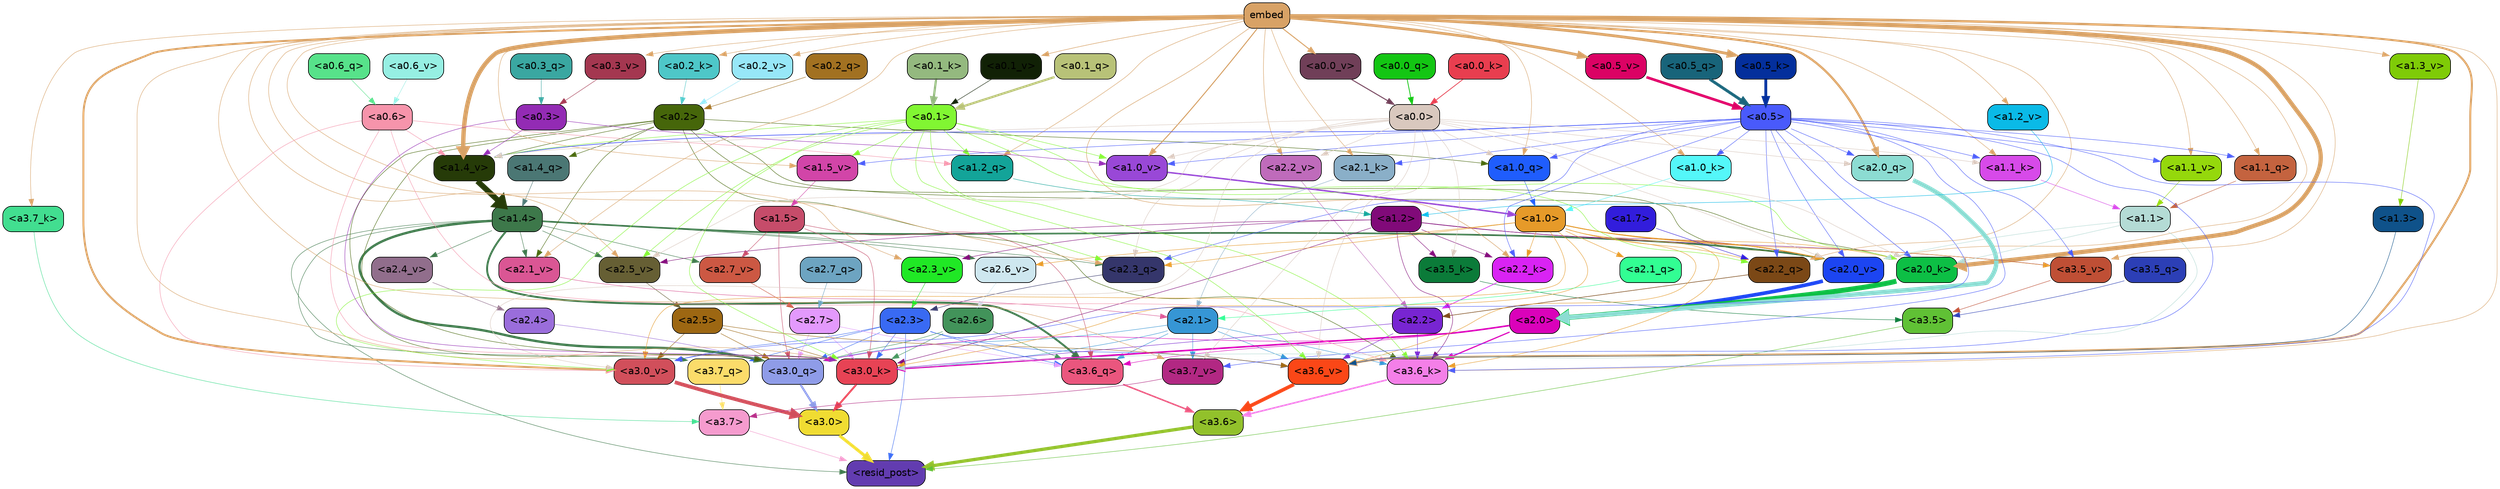 strict digraph "" {
	graph [bgcolor=transparent,
		layout=dot,
		overlap=false,
		splines=true
	];
	"<a3.7>"	[color=black,
		fillcolor="#f59bce",
		fontname=Helvetica,
		shape=box,
		style="filled, rounded"];
	"<resid_post>"	[color=black,
		fillcolor="#623cb0",
		fontname=Helvetica,
		shape=box,
		style="filled, rounded"];
	"<a3.7>" -> "<resid_post>"	[color="#f59bce",
		penwidth=0.6239100098609924];
	"<a3.6>"	[color=black,
		fillcolor="#92c12b",
		fontname=Helvetica,
		shape=box,
		style="filled, rounded"];
	"<a3.6>" -> "<resid_post>"	[color="#92c12b",
		penwidth=4.569062113761902];
	"<a3.5>"	[color=black,
		fillcolor="#60c135",
		fontname=Helvetica,
		shape=box,
		style="filled, rounded"];
	"<a3.5>" -> "<resid_post>"	[color="#60c135",
		penwidth=0.6];
	"<a3.0>"	[color=black,
		fillcolor="#f0dc32",
		fontname=Helvetica,
		shape=box,
		style="filled, rounded"];
	"<a3.0>" -> "<resid_post>"	[color="#f0dc32",
		penwidth=4.283544182777405];
	"<a2.3>"	[color=black,
		fillcolor="#396af3",
		fontname=Helvetica,
		shape=box,
		style="filled, rounded"];
	"<a2.3>" -> "<resid_post>"	[color="#396af3",
		penwidth=0.6];
	"<a3.7_q>"	[color=black,
		fillcolor="#fbdc6a",
		fontname=Helvetica,
		shape=box,
		style="filled, rounded"];
	"<a2.3>" -> "<a3.7_q>"	[color="#396af3",
		penwidth=0.6];
	"<a3.6_q>"	[color=black,
		fillcolor="#ea567e",
		fontname=Helvetica,
		shape=box,
		style="filled, rounded"];
	"<a2.3>" -> "<a3.6_q>"	[color="#396af3",
		penwidth=0.6];
	"<a3.0_q>"	[color=black,
		fillcolor="#8f9ce8",
		fontname=Helvetica,
		shape=box,
		style="filled, rounded"];
	"<a2.3>" -> "<a3.0_q>"	[color="#396af3",
		penwidth=0.6];
	"<a3.0_k>"	[color=black,
		fillcolor="#e74355",
		fontname=Helvetica,
		shape=box,
		style="filled, rounded"];
	"<a2.3>" -> "<a3.0_k>"	[color="#396af3",
		penwidth=0.6];
	"<a3.6_v>"	[color=black,
		fillcolor="#fb4717",
		fontname=Helvetica,
		shape=box,
		style="filled, rounded"];
	"<a2.3>" -> "<a3.6_v>"	[color="#396af3",
		penwidth=0.6];
	"<a3.0_v>"	[color=black,
		fillcolor="#d14f5b",
		fontname=Helvetica,
		shape=box,
		style="filled, rounded"];
	"<a2.3>" -> "<a3.0_v>"	[color="#396af3",
		penwidth=0.6];
	"<a1.4>"	[color=black,
		fillcolor="#3d784a",
		fontname=Helvetica,
		shape=box,
		style="filled, rounded"];
	"<a1.4>" -> "<resid_post>"	[color="#3d784a",
		penwidth=0.6];
	"<a1.4>" -> "<a3.7_q>"	[color="#3d784a",
		penwidth=0.6];
	"<a1.4>" -> "<a3.6_q>"	[color="#3d784a",
		penwidth=2.6908124685287476];
	"<a1.4>" -> "<a3.0_q>"	[color="#3d784a",
		penwidth=3.32076895236969];
	"<a2.3_q>"	[color=black,
		fillcolor="#35366b",
		fontname=Helvetica,
		shape=box,
		style="filled, rounded"];
	"<a1.4>" -> "<a2.3_q>"	[color="#3d784a",
		penwidth=0.6];
	"<a2.7_v>"	[color=black,
		fillcolor="#cc5843",
		fontname=Helvetica,
		shape=box,
		style="filled, rounded"];
	"<a1.4>" -> "<a2.7_v>"	[color="#3d784a",
		penwidth=0.6];
	"<a2.6_v>"	[color=black,
		fillcolor="#cee7ef",
		fontname=Helvetica,
		shape=box,
		style="filled, rounded"];
	"<a1.4>" -> "<a2.6_v>"	[color="#3d784a",
		penwidth=0.6];
	"<a2.5_v>"	[color=black,
		fillcolor="#665f34",
		fontname=Helvetica,
		shape=box,
		style="filled, rounded"];
	"<a1.4>" -> "<a2.5_v>"	[color="#3d784a",
		penwidth=0.6];
	"<a2.4_v>"	[color=black,
		fillcolor="#916e8c",
		fontname=Helvetica,
		shape=box,
		style="filled, rounded"];
	"<a1.4>" -> "<a2.4_v>"	[color="#3d784a",
		penwidth=0.6];
	"<a2.1_v>"	[color=black,
		fillcolor="#da5694",
		fontname=Helvetica,
		shape=box,
		style="filled, rounded"];
	"<a1.4>" -> "<a2.1_v>"	[color="#3d784a",
		penwidth=0.6];
	"<a2.0_v>"	[color=black,
		fillcolor="#1c45f2",
		fontname=Helvetica,
		shape=box,
		style="filled, rounded"];
	"<a1.4>" -> "<a2.0_v>"	[color="#3d784a",
		penwidth=2.3065454959869385];
	"<a3.7_q>" -> "<a3.7>"	[color="#fbdc6a",
		penwidth=0.6];
	"<a3.6_q>" -> "<a3.6>"	[color="#ea567e",
		penwidth=2.03758105635643];
	"<a3.5_q>"	[color=black,
		fillcolor="#2c3fb6",
		fontname=Helvetica,
		shape=box,
		style="filled, rounded"];
	"<a3.5_q>" -> "<a3.5>"	[color="#2c3fb6",
		penwidth=0.6];
	"<a3.0_q>" -> "<a3.0>"	[color="#8f9ce8",
		penwidth=2.8638100624084473];
	"<a3.7_k>"	[color=black,
		fillcolor="#42de90",
		fontname=Helvetica,
		shape=box,
		style="filled, rounded"];
	"<a3.7_k>" -> "<a3.7>"	[color="#42de90",
		penwidth=0.6];
	"<a3.6_k>"	[color=black,
		fillcolor="#f47fe8",
		fontname=Helvetica,
		shape=box,
		style="filled, rounded"];
	"<a3.6_k>" -> "<a3.6>"	[color="#f47fe8",
		penwidth=2.174198240041733];
	"<a3.5_k>"	[color=black,
		fillcolor="#0b7b39",
		fontname=Helvetica,
		shape=box,
		style="filled, rounded"];
	"<a3.5_k>" -> "<a3.5>"	[color="#0b7b39",
		penwidth=0.6];
	"<a3.0_k>" -> "<a3.0>"	[color="#e74355",
		penwidth=2.6274144649505615];
	"<a3.7_v>"	[color=black,
		fillcolor="#b22883",
		fontname=Helvetica,
		shape=box,
		style="filled, rounded"];
	"<a3.7_v>" -> "<a3.7>"	[color="#b22883",
		penwidth=0.6];
	"<a3.6_v>" -> "<a3.6>"	[color="#fb4717",
		penwidth=5.002329230308533];
	"<a3.5_v>"	[color=black,
		fillcolor="#bf4f35",
		fontname=Helvetica,
		shape=box,
		style="filled, rounded"];
	"<a3.5_v>" -> "<a3.5>"	[color="#bf4f35",
		penwidth=0.6];
	"<a3.0_v>" -> "<a3.0>"	[color="#d14f5b",
		penwidth=5.188832879066467];
	"<a2.7>"	[color=black,
		fillcolor="#e399fc",
		fontname=Helvetica,
		shape=box,
		style="filled, rounded"];
	"<a2.7>" -> "<a3.6_q>"	[color="#e399fc",
		penwidth=0.6];
	"<a2.7>" -> "<a3.0_q>"	[color="#e399fc",
		penwidth=0.6];
	"<a2.7>" -> "<a3.0_k>"	[color="#e399fc",
		penwidth=0.6];
	"<a2.6>"	[color=black,
		fillcolor="#42935a",
		fontname=Helvetica,
		shape=box,
		style="filled, rounded"];
	"<a2.6>" -> "<a3.6_q>"	[color="#42935a",
		penwidth=0.6];
	"<a2.6>" -> "<a3.0_q>"	[color="#42935a",
		penwidth=0.6];
	"<a2.6>" -> "<a3.0_k>"	[color="#42935a",
		penwidth=0.6];
	"<a2.1>"	[color=black,
		fillcolor="#3696d5",
		fontname=Helvetica,
		shape=box,
		style="filled, rounded"];
	"<a2.1>" -> "<a3.6_q>"	[color="#3696d5",
		penwidth=0.6];
	"<a2.1>" -> "<a3.0_q>"	[color="#3696d5",
		penwidth=0.6];
	"<a2.1>" -> "<a3.6_k>"	[color="#3696d5",
		penwidth=0.6];
	"<a2.1>" -> "<a3.0_k>"	[color="#3696d5",
		penwidth=0.6];
	"<a2.1>" -> "<a3.7_v>"	[color="#3696d5",
		penwidth=0.6];
	"<a2.1>" -> "<a3.6_v>"	[color="#3696d5",
		penwidth=0.6];
	"<a2.0>"	[color=black,
		fillcolor="#da02ba",
		fontname=Helvetica,
		shape=box,
		style="filled, rounded"];
	"<a2.0>" -> "<a3.6_q>"	[color="#da02ba",
		penwidth=0.6];
	"<a2.0>" -> "<a3.0_q>"	[color="#da02ba",
		penwidth=0.6];
	"<a2.0>" -> "<a3.6_k>"	[color="#da02ba",
		penwidth=1.6254686117172241];
	"<a2.0>" -> "<a3.0_k>"	[color="#da02ba",
		penwidth=2.182972814887762];
	"<a1.5>"	[color=black,
		fillcolor="#c64c6a",
		fontname=Helvetica,
		shape=box,
		style="filled, rounded"];
	"<a1.5>" -> "<a3.6_q>"	[color="#c64c6a",
		penwidth=0.6];
	"<a1.5>" -> "<a3.0_q>"	[color="#c64c6a",
		penwidth=0.6];
	"<a1.5>" -> "<a3.0_k>"	[color="#c64c6a",
		penwidth=0.6];
	"<a1.5>" -> "<a2.7_v>"	[color="#c64c6a",
		penwidth=0.6];
	"<a2.5>"	[color=black,
		fillcolor="#9d6712",
		fontname=Helvetica,
		shape=box,
		style="filled, rounded"];
	"<a2.5>" -> "<a3.0_q>"	[color="#9d6712",
		penwidth=0.6];
	"<a2.5>" -> "<a3.0_k>"	[color="#9d6712",
		penwidth=0.6];
	"<a2.5>" -> "<a3.6_v>"	[color="#9d6712",
		penwidth=0.6];
	"<a2.5>" -> "<a3.0_v>"	[color="#9d6712",
		penwidth=0.6];
	"<a2.4>"	[color=black,
		fillcolor="#9a6ddb",
		fontname=Helvetica,
		shape=box,
		style="filled, rounded"];
	"<a2.4>" -> "<a3.0_q>"	[color="#9a6ddb",
		penwidth=0.6];
	"<a0.2>"	[color=black,
		fillcolor="#46660a",
		fontname=Helvetica,
		shape=box,
		style="filled, rounded"];
	"<a0.2>" -> "<a3.0_q>"	[color="#46660a",
		penwidth=0.6];
	"<a0.2>" -> "<a3.6_k>"	[color="#46660a",
		penwidth=0.6];
	"<a0.2>" -> "<a3.0_k>"	[color="#46660a",
		penwidth=0.6];
	"<a2.0_k>"	[color=black,
		fillcolor="#0dbf45",
		fontname=Helvetica,
		shape=box,
		style="filled, rounded"];
	"<a0.2>" -> "<a2.0_k>"	[color="#46660a",
		penwidth=0.6];
	"<a0.2>" -> "<a2.1_v>"	[color="#46660a",
		penwidth=0.6];
	"<a0.2>" -> "<a2.0_v>"	[color="#46660a",
		penwidth=0.6];
	"<a1.4_q>"	[color=black,
		fillcolor="#4b7774",
		fontname=Helvetica,
		shape=box,
		style="filled, rounded"];
	"<a0.2>" -> "<a1.4_q>"	[color="#46660a",
		penwidth=0.6];
	"<a1.0_q>"	[color=black,
		fillcolor="#1f5dfd",
		fontname=Helvetica,
		shape=box,
		style="filled, rounded"];
	"<a0.2>" -> "<a1.0_q>"	[color="#46660a",
		penwidth=0.6];
	"<a1.4_v>"	[color=black,
		fillcolor="#263b08",
		fontname=Helvetica,
		shape=box,
		style="filled, rounded"];
	"<a0.2>" -> "<a1.4_v>"	[color="#46660a",
		penwidth=0.6];
	embed	[color=black,
		fillcolor="#d8a266",
		fontname=Helvetica,
		shape=box,
		style="filled, rounded"];
	embed -> "<a3.7_k>"	[color="#d8a266",
		penwidth=0.6];
	embed -> "<a3.6_k>"	[color="#d8a266",
		penwidth=0.6];
	embed -> "<a3.0_k>"	[color="#d8a266",
		penwidth=0.6];
	embed -> "<a3.7_v>"	[color="#d8a266",
		penwidth=0.6];
	embed -> "<a3.6_v>"	[color="#d8a266",
		penwidth=2.809220314025879];
	embed -> "<a3.5_v>"	[color="#d8a266",
		penwidth=0.6];
	embed -> "<a3.0_v>"	[color="#d8a266",
		penwidth=2.754121422767639];
	embed -> "<a2.3_q>"	[color="#d8a266",
		penwidth=0.6];
	"<a2.2_q>"	[color=black,
		fillcolor="#7b4816",
		fontname=Helvetica,
		shape=box,
		style="filled, rounded"];
	embed -> "<a2.2_q>"	[color="#d8a266",
		penwidth=0.6];
	"<a2.0_q>"	[color=black,
		fillcolor="#8cdcd2",
		fontname=Helvetica,
		shape=box,
		style="filled, rounded"];
	embed -> "<a2.0_q>"	[color="#d8a266",
		penwidth=3.102177858352661];
	"<a2.2_k>"	[color=black,
		fillcolor="#d923f4",
		fontname=Helvetica,
		shape=box,
		style="filled, rounded"];
	embed -> "<a2.2_k>"	[color="#d8a266",
		penwidth=0.6805839538574219];
	"<a2.1_k>"	[color=black,
		fillcolor="#8aafc8",
		fontname=Helvetica,
		shape=box,
		style="filled, rounded"];
	embed -> "<a2.1_k>"	[color="#d8a266",
		penwidth=0.6];
	embed -> "<a2.0_k>"	[color="#d8a266",
		penwidth=5.977519929409027];
	embed -> "<a2.5_v>"	[color="#d8a266",
		penwidth=0.6];
	"<a2.3_v>"	[color=black,
		fillcolor="#20e825",
		fontname=Helvetica,
		shape=box,
		style="filled, rounded"];
	embed -> "<a2.3_v>"	[color="#d8a266",
		penwidth=0.6];
	"<a2.2_v>"	[color=black,
		fillcolor="#bf6bbb",
		fontname=Helvetica,
		shape=box,
		style="filled, rounded"];
	embed -> "<a2.2_v>"	[color="#d8a266",
		penwidth=0.6436443328857422];
	embed -> "<a2.1_v>"	[color="#d8a266",
		penwidth=0.6];
	embed -> "<a2.0_v>"	[color="#d8a266",
		penwidth=0.6];
	"<a1.2_q>"	[color=black,
		fillcolor="#13a499",
		fontname=Helvetica,
		shape=box,
		style="filled, rounded"];
	embed -> "<a1.2_q>"	[color="#d8a266",
		penwidth=0.6224298477172852];
	"<a1.1_q>"	[color=black,
		fillcolor="#c4633f",
		fontname=Helvetica,
		shape=box,
		style="filled, rounded"];
	embed -> "<a1.1_q>"	[color="#d8a266",
		penwidth=0.6];
	embed -> "<a1.0_q>"	[color="#d8a266",
		penwidth=0.6];
	"<a1.1_k>"	[color=black,
		fillcolor="#d74ae9",
		fontname=Helvetica,
		shape=box,
		style="filled, rounded"];
	embed -> "<a1.1_k>"	[color="#d8a266",
		penwidth=0.6];
	"<a1.0_k>"	[color=black,
		fillcolor="#54f7f9",
		fontname=Helvetica,
		shape=box,
		style="filled, rounded"];
	embed -> "<a1.0_k>"	[color="#d8a266",
		penwidth=0.6];
	"<a1.5_v>"	[color=black,
		fillcolor="#d245a8",
		fontname=Helvetica,
		shape=box,
		style="filled, rounded"];
	embed -> "<a1.5_v>"	[color="#d8a266",
		penwidth=0.6];
	embed -> "<a1.4_v>"	[color="#d8a266",
		penwidth=6.155339062213898];
	"<a1.3_v>"	[color=black,
		fillcolor="#7fcb07",
		fontname=Helvetica,
		shape=box,
		style="filled, rounded"];
	embed -> "<a1.3_v>"	[color="#d8a266",
		penwidth=0.6];
	"<a1.2_v>"	[color=black,
		fillcolor="#0abae7",
		fontname=Helvetica,
		shape=box,
		style="filled, rounded"];
	embed -> "<a1.2_v>"	[color="#d8a266",
		penwidth=0.6];
	"<a1.1_v>"	[color=black,
		fillcolor="#95d80c",
		fontname=Helvetica,
		shape=box,
		style="filled, rounded"];
	embed -> "<a1.1_v>"	[color="#d8a266",
		penwidth=0.6];
	"<a1.0_v>"	[color=black,
		fillcolor="#9948d7",
		fontname=Helvetica,
		shape=box,
		style="filled, rounded"];
	embed -> "<a1.0_v>"	[color="#d8a266",
		penwidth=1.3890299797058105];
	"<a0.5_k>"	[color=black,
		fillcolor="#042f9c",
		fontname=Helvetica,
		shape=box,
		style="filled, rounded"];
	embed -> "<a0.5_k>"	[color="#d8a266",
		penwidth=3.961596131324768];
	"<a0.2_k>"	[color=black,
		fillcolor="#4ec7c8",
		fontname=Helvetica,
		shape=box,
		style="filled, rounded"];
	embed -> "<a0.2_k>"	[color="#d8a266",
		penwidth=0.6];
	"<a0.5_v>"	[color=black,
		fillcolor="#db0264",
		fontname=Helvetica,
		shape=box,
		style="filled, rounded"];
	embed -> "<a0.5_v>"	[color="#d8a266",
		penwidth=3.8657681941986084];
	"<a0.3_v>"	[color=black,
		fillcolor="#a43750",
		fontname=Helvetica,
		shape=box,
		style="filled, rounded"];
	embed -> "<a0.3_v>"	[color="#d8a266",
		penwidth=0.6];
	"<a0.2_v>"	[color=black,
		fillcolor="#97e7f8",
		fontname=Helvetica,
		shape=box,
		style="filled, rounded"];
	embed -> "<a0.2_v>"	[color="#d8a266",
		penwidth=0.6];
	"<a0.1_v>"	[color=black,
		fillcolor="#112106",
		fontname=Helvetica,
		shape=box,
		style="filled, rounded"];
	embed -> "<a0.1_v>"	[color="#d8a266",
		penwidth=0.7226338386535645];
	"<a0.0_v>"	[color=black,
		fillcolor="#703f58",
		fontname=Helvetica,
		shape=box,
		style="filled, rounded"];
	embed -> "<a0.0_v>"	[color="#d8a266",
		penwidth=1.3709254264831543];
	"<a2.2>"	[color=black,
		fillcolor="#7825d2",
		fontname=Helvetica,
		shape=box,
		style="filled, rounded"];
	"<a2.2>" -> "<a3.6_k>"	[color="#7825d2",
		penwidth=0.6];
	"<a2.2>" -> "<a3.0_k>"	[color="#7825d2",
		penwidth=0.6065438985824585];
	"<a2.2>" -> "<a3.6_v>"	[color="#7825d2",
		penwidth=0.6];
	"<a1.2>"	[color=black,
		fillcolor="#810a79",
		fontname=Helvetica,
		shape=box,
		style="filled, rounded"];
	"<a1.2>" -> "<a3.6_k>"	[color="#810a79",
		penwidth=0.6];
	"<a1.2>" -> "<a3.5_k>"	[color="#810a79",
		penwidth=0.6];
	"<a1.2>" -> "<a3.0_k>"	[color="#810a79",
		penwidth=0.6];
	"<a1.2>" -> "<a3.5_v>"	[color="#810a79",
		penwidth=0.6];
	"<a1.2>" -> "<a2.2_k>"	[color="#810a79",
		penwidth=0.6];
	"<a1.2>" -> "<a2.5_v>"	[color="#810a79",
		penwidth=0.6];
	"<a1.2>" -> "<a2.3_v>"	[color="#810a79",
		penwidth=0.6];
	"<a1.2>" -> "<a2.0_v>"	[color="#810a79",
		penwidth=0.6];
	"<a1.0>"	[color=black,
		fillcolor="#e69a29",
		fontname=Helvetica,
		shape=box,
		style="filled, rounded"];
	"<a1.0>" -> "<a3.6_k>"	[color="#e69a29",
		penwidth=0.6];
	"<a1.0>" -> "<a3.0_k>"	[color="#e69a29",
		penwidth=0.6];
	"<a1.0>" -> "<a3.6_v>"	[color="#e69a29",
		penwidth=0.6];
	"<a1.0>" -> "<a3.5_v>"	[color="#e69a29",
		penwidth=0.6];
	"<a1.0>" -> "<a3.0_v>"	[color="#e69a29",
		penwidth=0.6];
	"<a1.0>" -> "<a2.3_q>"	[color="#e69a29",
		penwidth=0.6];
	"<a1.0>" -> "<a2.2_q>"	[color="#e69a29",
		penwidth=0.6];
	"<a2.1_q>"	[color=black,
		fillcolor="#32fe93",
		fontname=Helvetica,
		shape=box,
		style="filled, rounded"];
	"<a1.0>" -> "<a2.1_q>"	[color="#e69a29",
		penwidth=0.6];
	"<a1.0>" -> "<a2.2_k>"	[color="#e69a29",
		penwidth=0.6];
	"<a1.0>" -> "<a2.0_k>"	[color="#e69a29",
		penwidth=0.6];
	"<a1.0>" -> "<a2.6_v>"	[color="#e69a29",
		penwidth=0.6];
	"<a1.0>" -> "<a2.0_v>"	[color="#e69a29",
		penwidth=1.2192587852478027];
	"<a0.6>"	[color=black,
		fillcolor="#f694ab",
		fontname=Helvetica,
		shape=box,
		style="filled, rounded"];
	"<a0.6>" -> "<a3.6_k>"	[color="#f694ab",
		penwidth=0.6];
	"<a0.6>" -> "<a3.0_k>"	[color="#f694ab",
		penwidth=0.6];
	"<a0.6>" -> "<a3.0_v>"	[color="#f694ab",
		penwidth=0.6];
	"<a0.6>" -> "<a1.2_q>"	[color="#f694ab",
		penwidth=0.6];
	"<a0.6>" -> "<a1.4_v>"	[color="#f694ab",
		penwidth=0.6];
	"<a0.5>"	[color=black,
		fillcolor="#495afb",
		fontname=Helvetica,
		shape=box,
		style="filled, rounded"];
	"<a0.5>" -> "<a3.6_k>"	[color="#495afb",
		penwidth=0.6];
	"<a0.5>" -> "<a3.7_v>"	[color="#495afb",
		penwidth=0.6];
	"<a0.5>" -> "<a3.6_v>"	[color="#495afb",
		penwidth=0.6];
	"<a0.5>" -> "<a3.5_v>"	[color="#495afb",
		penwidth=0.6];
	"<a0.5>" -> "<a3.0_v>"	[color="#495afb",
		penwidth=0.6120390892028809];
	"<a0.5>" -> "<a2.3_q>"	[color="#495afb",
		penwidth=0.6];
	"<a0.5>" -> "<a2.2_q>"	[color="#495afb",
		penwidth=0.6];
	"<a0.5>" -> "<a2.0_q>"	[color="#495afb",
		penwidth=0.6];
	"<a0.5>" -> "<a2.2_k>"	[color="#495afb",
		penwidth=0.6];
	"<a0.5>" -> "<a2.1_k>"	[color="#495afb",
		penwidth=0.6];
	"<a0.5>" -> "<a2.0_k>"	[color="#495afb",
		penwidth=0.658348560333252];
	"<a0.5>" -> "<a2.0_v>"	[color="#495afb",
		penwidth=0.6];
	"<a0.5>" -> "<a1.1_q>"	[color="#495afb",
		penwidth=0.6];
	"<a0.5>" -> "<a1.0_q>"	[color="#495afb",
		penwidth=0.6];
	"<a0.5>" -> "<a1.1_k>"	[color="#495afb",
		penwidth=0.6];
	"<a0.5>" -> "<a1.0_k>"	[color="#495afb",
		penwidth=0.6];
	"<a0.5>" -> "<a1.5_v>"	[color="#495afb",
		penwidth=0.6];
	"<a0.5>" -> "<a1.4_v>"	[color="#495afb",
		penwidth=0.9002184867858887];
	"<a0.5>" -> "<a1.1_v>"	[color="#495afb",
		penwidth=0.6];
	"<a0.5>" -> "<a1.0_v>"	[color="#495afb",
		penwidth=0.6];
	"<a0.1>"	[color=black,
		fillcolor="#81f632",
		fontname=Helvetica,
		shape=box,
		style="filled, rounded"];
	"<a0.1>" -> "<a3.6_k>"	[color="#81f632",
		penwidth=0.6];
	"<a0.1>" -> "<a3.0_k>"	[color="#81f632",
		penwidth=0.6];
	"<a0.1>" -> "<a3.6_v>"	[color="#81f632",
		penwidth=0.6];
	"<a0.1>" -> "<a3.0_v>"	[color="#81f632",
		penwidth=0.6];
	"<a0.1>" -> "<a2.3_q>"	[color="#81f632",
		penwidth=0.6];
	"<a0.1>" -> "<a2.2_q>"	[color="#81f632",
		penwidth=0.6];
	"<a0.1>" -> "<a2.0_k>"	[color="#81f632",
		penwidth=0.6];
	"<a0.1>" -> "<a2.5_v>"	[color="#81f632",
		penwidth=0.6];
	"<a0.1>" -> "<a1.2_q>"	[color="#81f632",
		penwidth=0.6];
	"<a0.1>" -> "<a1.5_v>"	[color="#81f632",
		penwidth=0.6];
	"<a0.1>" -> "<a1.4_v>"	[color="#81f632",
		penwidth=0.6];
	"<a0.1>" -> "<a1.0_v>"	[color="#81f632",
		penwidth=0.6];
	"<a0.0>"	[color=black,
		fillcolor="#d9c8be",
		fontname=Helvetica,
		shape=box,
		style="filled, rounded"];
	"<a0.0>" -> "<a3.5_k>"	[color="#d9c8be",
		penwidth=0.6];
	"<a0.0>" -> "<a3.7_v>"	[color="#d9c8be",
		penwidth=0.6];
	"<a0.0>" -> "<a3.6_v>"	[color="#d9c8be",
		penwidth=0.6];
	"<a0.0>" -> "<a3.0_v>"	[color="#d9c8be",
		penwidth=0.6];
	"<a0.0>" -> "<a2.3_q>"	[color="#d9c8be",
		penwidth=0.6];
	"<a0.0>" -> "<a2.0_q>"	[color="#d9c8be",
		penwidth=0.6];
	"<a0.0>" -> "<a2.0_k>"	[color="#d9c8be",
		penwidth=0.6];
	"<a0.0>" -> "<a2.5_v>"	[color="#d9c8be",
		penwidth=0.6];
	"<a0.0>" -> "<a2.2_v>"	[color="#d9c8be",
		penwidth=0.6];
	"<a0.0>" -> "<a2.0_v>"	[color="#d9c8be",
		penwidth=0.6];
	"<a0.0>" -> "<a1.0_q>"	[color="#d9c8be",
		penwidth=0.6];
	"<a0.0>" -> "<a1.1_k>"	[color="#d9c8be",
		penwidth=0.6];
	"<a0.0>" -> "<a1.4_v>"	[color="#d9c8be",
		penwidth=0.6];
	"<a0.0>" -> "<a1.0_v>"	[color="#d9c8be",
		penwidth=0.6];
	"<a1.1>"	[color=black,
		fillcolor="#b4dbd5",
		fontname=Helvetica,
		shape=box,
		style="filled, rounded"];
	"<a1.1>" -> "<a3.0_k>"	[color="#b4dbd5",
		penwidth=0.6];
	"<a1.1>" -> "<a2.0_k>"	[color="#b4dbd5",
		penwidth=0.6];
	"<a1.1>" -> "<a2.0_v>"	[color="#b4dbd5",
		penwidth=0.6];
	"<a0.3>"	[color=black,
		fillcolor="#932bb4",
		fontname=Helvetica,
		shape=box,
		style="filled, rounded"];
	"<a0.3>" -> "<a3.0_k>"	[color="#932bb4",
		penwidth=0.6];
	"<a0.3>" -> "<a1.4_v>"	[color="#932bb4",
		penwidth=0.6];
	"<a0.3>" -> "<a1.0_v>"	[color="#932bb4",
		penwidth=0.6];
	"<a1.3>"	[color=black,
		fillcolor="#0f528a",
		fontname=Helvetica,
		shape=box,
		style="filled, rounded"];
	"<a1.3>" -> "<a3.6_v>"	[color="#0f528a",
		penwidth=0.6];
	"<a2.7_q>"	[color=black,
		fillcolor="#6da4c1",
		fontname=Helvetica,
		shape=box,
		style="filled, rounded"];
	"<a2.7_q>" -> "<a2.7>"	[color="#6da4c1",
		penwidth=0.6];
	"<a2.3_q>" -> "<a2.3>"	[color="#35366b",
		penwidth=0.6];
	"<a2.2_q>" -> "<a2.2>"	[color="#7b4816",
		penwidth=0.7585353851318359];
	"<a2.1_q>" -> "<a2.1>"	[color="#32fe93",
		penwidth=0.6];
	"<a2.0_q>" -> "<a2.0>"	[color="#8cdcd2",
		penwidth=6.189085364341736];
	"<a2.2_k>" -> "<a2.2>"	[color="#d923f4",
		penwidth=0.87534499168396];
	"<a2.1_k>" -> "<a2.1>"	[color="#8aafc8",
		penwidth=0.6];
	"<a2.0_k>" -> "<a2.0>"	[color="#0dbf45",
		penwidth=7.056803464889526];
	"<a2.7_v>" -> "<a2.7>"	[color="#cc5843",
		penwidth=0.6];
	"<a2.6_v>" -> "<a2.6>"	[color="#cee7ef",
		penwidth=0.6];
	"<a2.5_v>" -> "<a2.5>"	[color="#665f34",
		penwidth=0.6];
	"<a2.4_v>" -> "<a2.4>"	[color="#916e8c",
		penwidth=0.6];
	"<a2.3_v>" -> "<a2.3>"	[color="#20e825",
		penwidth=0.6];
	"<a2.2_v>" -> "<a2.2>"	[color="#bf6bbb",
		penwidth=0.6];
	"<a2.1_v>" -> "<a2.1>"	[color="#da5694",
		penwidth=0.6];
	"<a2.0_v>" -> "<a2.0>"	[color="#1c45f2",
		penwidth=5.12138295173645];
	"<a1.7>"	[color=black,
		fillcolor="#321ddc",
		fontname=Helvetica,
		shape=box,
		style="filled, rounded"];
	"<a1.7>" -> "<a2.2_q>"	[color="#321ddc",
		penwidth=0.6];
	"<a1.4_q>" -> "<a1.4>"	[color="#4b7774",
		penwidth=0.6];
	"<a1.2_q>" -> "<a1.2>"	[color="#13a499",
		penwidth=0.6036911010742188];
	"<a1.1_q>" -> "<a1.1>"	[color="#c4633f",
		penwidth=0.6];
	"<a1.0_q>" -> "<a1.0>"	[color="#1f5dfd",
		penwidth=0.6];
	"<a1.1_k>" -> "<a1.1>"	[color="#d74ae9",
		penwidth=0.6];
	"<a1.0_k>" -> "<a1.0>"	[color="#54f7f9",
		penwidth=0.6];
	"<a1.5_v>" -> "<a1.5>"	[color="#d245a8",
		penwidth=0.6];
	"<a1.4_v>" -> "<a1.4>"	[color="#263b08",
		penwidth=7.850657939910889];
	"<a1.3_v>" -> "<a1.3>"	[color="#7fcb07",
		penwidth=0.6];
	"<a1.2_v>" -> "<a1.2>"	[color="#0abae7",
		penwidth=0.6];
	"<a1.1_v>" -> "<a1.1>"	[color="#95d80c",
		penwidth=0.6];
	"<a1.0_v>" -> "<a1.0>"	[color="#9948d7",
		penwidth=2.021620035171509];
	"<a0.6_q>"	[color=black,
		fillcolor="#57e28a",
		fontname=Helvetica,
		shape=box,
		style="filled, rounded"];
	"<a0.6_q>" -> "<a0.6>"	[color="#57e28a",
		penwidth=0.6];
	"<a0.5_q>"	[color=black,
		fillcolor="#18647a",
		fontname=Helvetica,
		shape=box,
		style="filled, rounded"];
	"<a0.5_q>" -> "<a0.5>"	[color="#18647a",
		penwidth=4.077653527259827];
	"<a0.3_q>"	[color=black,
		fillcolor="#3aa7a1",
		fontname=Helvetica,
		shape=box,
		style="filled, rounded"];
	"<a0.3_q>" -> "<a0.3>"	[color="#3aa7a1",
		penwidth=0.6];
	"<a0.2_q>"	[color=black,
		fillcolor="#a27121",
		fontname=Helvetica,
		shape=box,
		style="filled, rounded"];
	"<a0.2_q>" -> "<a0.2>"	[color="#a27121",
		penwidth=0.6];
	"<a0.1_q>"	[color=black,
		fillcolor="#b8c278",
		fontname=Helvetica,
		shape=box,
		style="filled, rounded"];
	"<a0.1_q>" -> "<a0.1>"	[color="#b8c278",
		penwidth=3.1134376525878906];
	"<a0.0_q>"	[color=black,
		fillcolor="#13c613",
		fontname=Helvetica,
		shape=box,
		style="filled, rounded"];
	"<a0.0_q>" -> "<a0.0>"	[color="#13c613",
		penwidth=1.0843520164489746];
	"<a0.5_k>" -> "<a0.5>"	[color="#042f9c",
		penwidth=3.968934178352356];
	"<a0.2_k>" -> "<a0.2>"	[color="#4ec7c8",
		penwidth=0.6];
	"<a0.1_k>"	[color=black,
		fillcolor="#94b97f",
		fontname=Helvetica,
		shape=box,
		style="filled, rounded"];
	"<a0.1_k>" -> "<a0.1>"	[color="#94b97f",
		penwidth=3.0963125228881836];
	"<a0.0_k>"	[color=black,
		fillcolor="#e83e4f",
		fontname=Helvetica,
		shape=box,
		style="filled, rounded"];
	"<a0.0_k>" -> "<a0.0>"	[color="#e83e4f",
		penwidth=1.0073614120483398];
	"<a0.6_v>"	[color=black,
		fillcolor="#96efe3",
		fontname=Helvetica,
		shape=box,
		style="filled, rounded"];
	"<a0.6_v>" -> "<a0.6>"	[color="#96efe3",
		penwidth=0.6];
	"<a0.5_v>" -> "<a0.5>"	[color="#db0264",
		penwidth=3.7172799110412598];
	"<a0.3_v>" -> "<a0.3>"	[color="#a43750",
		penwidth=0.6];
	"<a0.2_v>" -> "<a0.2>"	[color="#97e7f8",
		penwidth=0.6];
	"<a0.1_v>" -> "<a0.1>"	[color="#112106",
		penwidth=0.602088451385498];
	"<a0.0_v>" -> "<a0.0>"	[color="#703f58",
		penwidth=1.3448786735534668];
}
